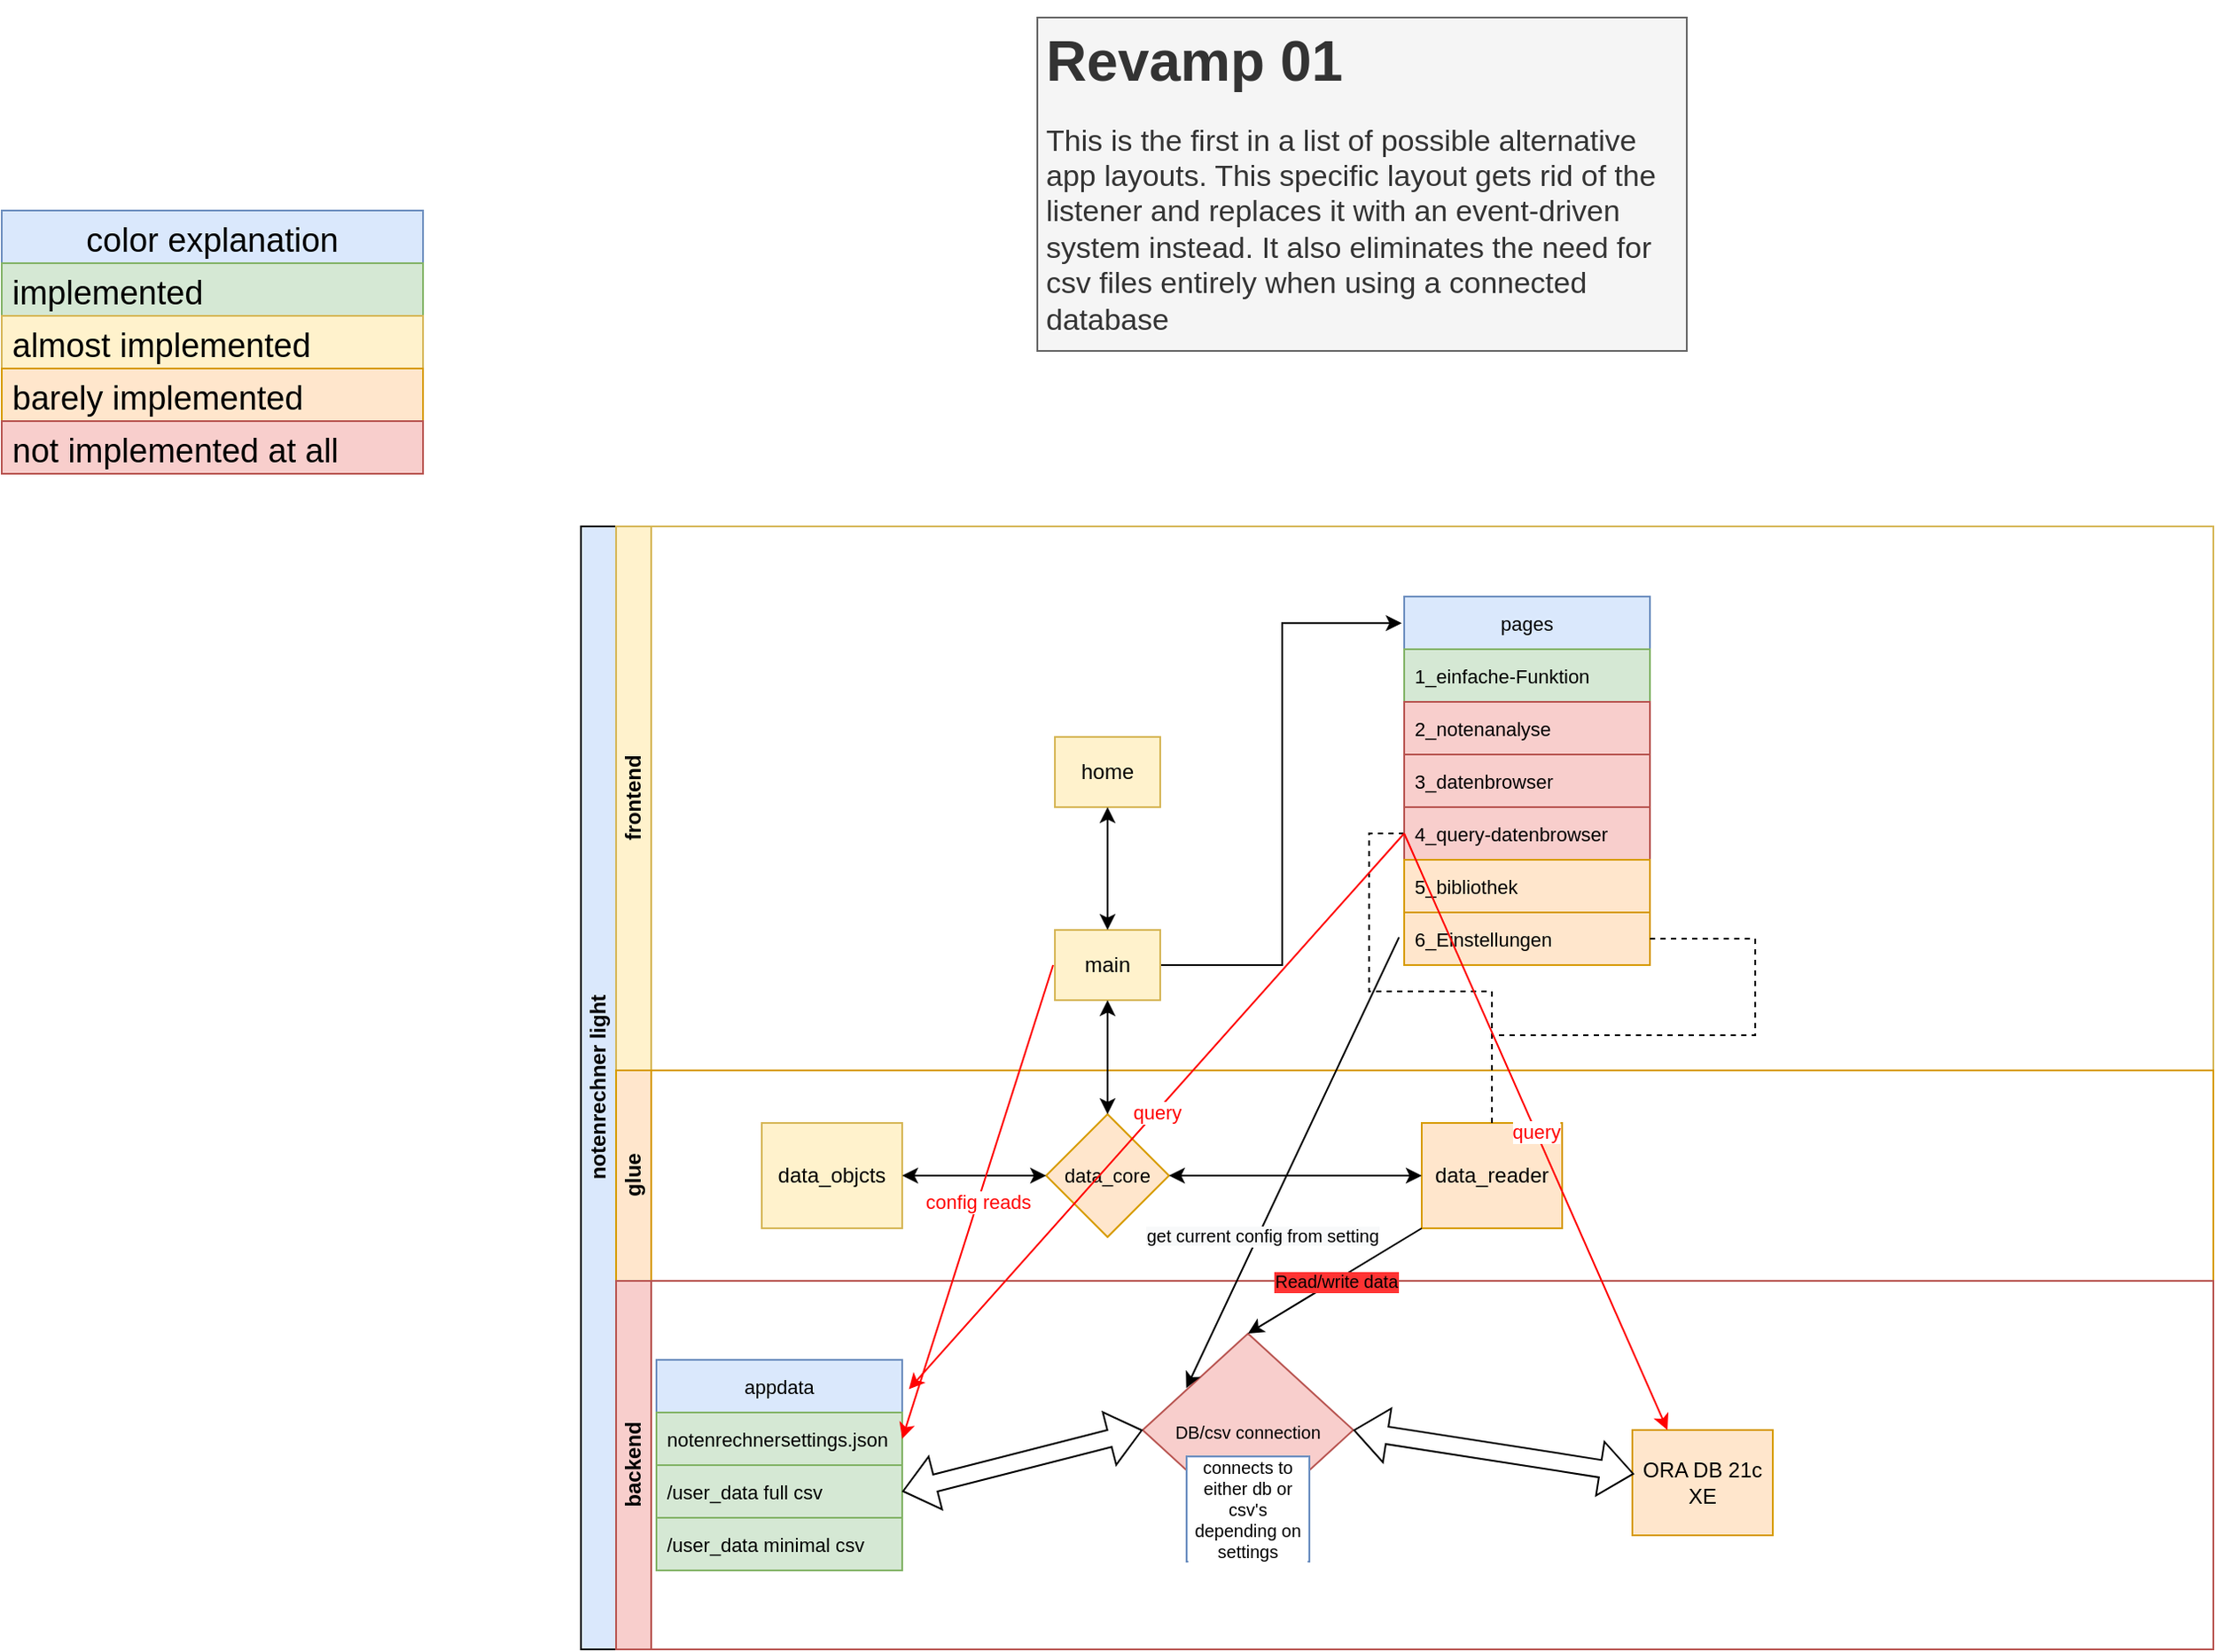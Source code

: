 <mxfile version="20.8.10" type="github">
  <diagram id="prtHgNgQTEPvFCAcTncT" name="Page-1">
    <mxGraphModel dx="1195" dy="663" grid="1" gridSize="10" guides="1" tooltips="1" connect="1" arrows="1" fold="1" page="1" pageScale="1" pageWidth="827" pageHeight="1169" math="0" shadow="0">
      <root>
        <mxCell id="0" />
        <mxCell id="1" parent="0" />
        <mxCell id="dNxyNK7c78bLwvsdeMH5-19" value="notenrechner light" style="swimlane;html=1;childLayout=stackLayout;resizeParent=1;resizeParentMax=0;horizontal=0;startSize=20;horizontalStack=0;fillColor=#dae8fc;strokeColor=#000000;" parent="1" vertex="1">
          <mxGeometry x="530" y="340" width="930" height="640" as="geometry" />
        </mxCell>
        <mxCell id="dNxyNK7c78bLwvsdeMH5-27" value="" style="edgeStyle=orthogonalEdgeStyle;rounded=0;orthogonalLoop=1;jettySize=auto;html=1;dashed=1;endArrow=none;endFill=0;exitX=0;exitY=0.5;exitDx=0;exitDy=0;" parent="dNxyNK7c78bLwvsdeMH5-19" source="b_qoU-KaGP17PUoCxNol-17" target="dNxyNK7c78bLwvsdeMH5-26" edge="1">
          <mxGeometry relative="1" as="geometry">
            <mxPoint x="180" y="90" as="sourcePoint" />
          </mxGeometry>
        </mxCell>
        <mxCell id="dNxyNK7c78bLwvsdeMH5-20" value="frontend" style="swimlane;html=1;startSize=20;horizontal=0;fillColor=#fff2cc;strokeColor=#d6b656;" parent="dNxyNK7c78bLwvsdeMH5-19" vertex="1">
          <mxGeometry x="20" width="910" height="310" as="geometry" />
        </mxCell>
        <mxCell id="b_qoU-KaGP17PUoCxNol-20" style="edgeStyle=orthogonalEdgeStyle;rounded=0;orthogonalLoop=1;jettySize=auto;html=1;exitX=1;exitY=0.5;exitDx=0;exitDy=0;entryX=-0.01;entryY=0.072;entryDx=0;entryDy=0;entryPerimeter=0;fontSize=11;" parent="dNxyNK7c78bLwvsdeMH5-20" source="dNxyNK7c78bLwvsdeMH5-30" target="b_qoU-KaGP17PUoCxNol-13" edge="1">
          <mxGeometry relative="1" as="geometry" />
        </mxCell>
        <mxCell id="dNxyNK7c78bLwvsdeMH5-30" value="main" style="rounded=0;whiteSpace=wrap;html=1;fontFamily=Helvetica;fontSize=12;align=center;fillColor=#fff2cc;strokeColor=#d6b656;" parent="dNxyNK7c78bLwvsdeMH5-20" vertex="1">
          <mxGeometry x="250" y="230" width="60" height="40" as="geometry" />
        </mxCell>
        <mxCell id="b_qoU-KaGP17PUoCxNol-9" value="home" style="rounded=0;whiteSpace=wrap;html=1;fontFamily=Helvetica;fontSize=12;align=center;fillColor=#fff2cc;strokeColor=#d6b656;" parent="dNxyNK7c78bLwvsdeMH5-20" vertex="1">
          <mxGeometry x="250" y="120" width="60" height="40" as="geometry" />
        </mxCell>
        <mxCell id="b_qoU-KaGP17PUoCxNol-11" value="" style="endArrow=classic;startArrow=classic;html=1;rounded=0;fontSize=11;entryX=0.5;entryY=1;entryDx=0;entryDy=0;exitX=0.5;exitY=0;exitDx=0;exitDy=0;" parent="dNxyNK7c78bLwvsdeMH5-20" source="dNxyNK7c78bLwvsdeMH5-30" target="b_qoU-KaGP17PUoCxNol-9" edge="1">
          <mxGeometry width="50" height="50" relative="1" as="geometry">
            <mxPoint x="259" y="100" as="sourcePoint" />
            <mxPoint x="309" y="50" as="targetPoint" />
          </mxGeometry>
        </mxCell>
        <mxCell id="b_qoU-KaGP17PUoCxNol-13" value="pages" style="swimlane;fontStyle=0;childLayout=stackLayout;horizontal=1;startSize=30;horizontalStack=0;resizeParent=1;resizeParentMax=0;resizeLast=0;collapsible=1;marginBottom=0;fontSize=11;fillColor=#dae8fc;strokeColor=#6c8ebf;" parent="dNxyNK7c78bLwvsdeMH5-20" vertex="1">
          <mxGeometry x="449" y="40" width="140" height="210" as="geometry" />
        </mxCell>
        <mxCell id="b_qoU-KaGP17PUoCxNol-14" value="1_einfache-Funktion" style="text;strokeColor=#82b366;fillColor=#d5e8d4;align=left;verticalAlign=middle;spacingLeft=4;spacingRight=4;overflow=hidden;points=[[0,0.5],[1,0.5]];portConstraint=eastwest;rotatable=0;fontSize=11;" parent="b_qoU-KaGP17PUoCxNol-13" vertex="1">
          <mxGeometry y="30" width="140" height="30" as="geometry" />
        </mxCell>
        <mxCell id="b_qoU-KaGP17PUoCxNol-15" value="2_notenanalyse" style="text;strokeColor=#b85450;fillColor=#f8cecc;align=left;verticalAlign=middle;spacingLeft=4;spacingRight=4;overflow=hidden;points=[[0,0.5],[1,0.5]];portConstraint=eastwest;rotatable=0;fontSize=11;" parent="b_qoU-KaGP17PUoCxNol-13" vertex="1">
          <mxGeometry y="60" width="140" height="30" as="geometry" />
        </mxCell>
        <mxCell id="b_qoU-KaGP17PUoCxNol-16" value="3_datenbrowser" style="text;strokeColor=#b85450;fillColor=#f8cecc;align=left;verticalAlign=middle;spacingLeft=4;spacingRight=4;overflow=hidden;points=[[0,0.5],[1,0.5]];portConstraint=eastwest;rotatable=0;fontSize=11;" parent="b_qoU-KaGP17PUoCxNol-13" vertex="1">
          <mxGeometry y="90" width="140" height="30" as="geometry" />
        </mxCell>
        <mxCell id="b_qoU-KaGP17PUoCxNol-17" value="4_query-datenbrowser" style="text;strokeColor=#b85450;fillColor=#f8cecc;align=left;verticalAlign=middle;spacingLeft=4;spacingRight=4;overflow=hidden;points=[[0,0.5],[1,0.5]];portConstraint=eastwest;rotatable=0;fontSize=11;" parent="b_qoU-KaGP17PUoCxNol-13" vertex="1">
          <mxGeometry y="120" width="140" height="30" as="geometry" />
        </mxCell>
        <mxCell id="b_qoU-KaGP17PUoCxNol-18" value="5_bibliothek" style="text;strokeColor=#d79b00;fillColor=#ffe6cc;align=left;verticalAlign=middle;spacingLeft=4;spacingRight=4;overflow=hidden;points=[[0,0.5],[1,0.5]];portConstraint=eastwest;rotatable=0;fontSize=11;" parent="b_qoU-KaGP17PUoCxNol-13" vertex="1">
          <mxGeometry y="150" width="140" height="30" as="geometry" />
        </mxCell>
        <mxCell id="b_qoU-KaGP17PUoCxNol-19" value="6_Einstellungen" style="text;strokeColor=#d79b00;fillColor=#ffe6cc;align=left;verticalAlign=middle;spacingLeft=4;spacingRight=4;overflow=hidden;points=[[0,0.5],[1,0.5]];portConstraint=eastwest;rotatable=0;fontSize=11;" parent="b_qoU-KaGP17PUoCxNol-13" vertex="1">
          <mxGeometry y="180" width="140" height="30" as="geometry" />
        </mxCell>
        <mxCell id="dNxyNK7c78bLwvsdeMH5-21" value="glue" style="swimlane;html=1;startSize=20;horizontal=0;fillColor=#ffe6cc;strokeColor=#d79b00;" parent="dNxyNK7c78bLwvsdeMH5-19" vertex="1">
          <mxGeometry x="20" y="310" width="910" height="120" as="geometry" />
        </mxCell>
        <mxCell id="dNxyNK7c78bLwvsdeMH5-26" value="data_reader" style="rounded=0;whiteSpace=wrap;html=1;fontFamily=Helvetica;fontSize=12;align=center;fillColor=#ffe6cc;strokeColor=#d79b00;" parent="dNxyNK7c78bLwvsdeMH5-21" vertex="1">
          <mxGeometry x="459" y="30" width="80" height="60" as="geometry" />
        </mxCell>
        <mxCell id="dNxyNK7c78bLwvsdeMH5-28" value="&lt;font style=&quot;font-size: 11px;&quot;&gt;data_core&lt;/font&gt;" style="rhombus;whiteSpace=wrap;html=1;fontFamily=Helvetica;fontSize=12;align=center;fillColor=#ffe6cc;strokeColor=#d79b00;" parent="dNxyNK7c78bLwvsdeMH5-21" vertex="1">
          <mxGeometry x="245" y="25" width="70" height="70" as="geometry" />
        </mxCell>
        <mxCell id="b_qoU-KaGP17PUoCxNol-2" value="data_objcts" style="rounded=0;whiteSpace=wrap;html=1;fontFamily=Helvetica;fontSize=12;align=center;fillColor=#fff2cc;strokeColor=#d6b656;" parent="dNxyNK7c78bLwvsdeMH5-21" vertex="1">
          <mxGeometry x="83" y="30" width="80" height="60" as="geometry" />
        </mxCell>
        <mxCell id="b_qoU-KaGP17PUoCxNol-7" value="" style="endArrow=classic;startArrow=classic;html=1;rounded=0;fontSize=7;entryX=1;entryY=0.5;entryDx=0;entryDy=0;exitX=0;exitY=0.5;exitDx=0;exitDy=0;" parent="dNxyNK7c78bLwvsdeMH5-21" source="dNxyNK7c78bLwvsdeMH5-28" target="b_qoU-KaGP17PUoCxNol-2" edge="1">
          <mxGeometry width="50" height="50" relative="1" as="geometry">
            <mxPoint x="239" y="40" as="sourcePoint" />
            <mxPoint x="290" y="-20" as="targetPoint" />
          </mxGeometry>
        </mxCell>
        <mxCell id="b_qoU-KaGP17PUoCxNol-8" value="" style="endArrow=classic;startArrow=classic;html=1;rounded=0;fontSize=7;entryX=1;entryY=0.5;entryDx=0;entryDy=0;" parent="dNxyNK7c78bLwvsdeMH5-21" target="dNxyNK7c78bLwvsdeMH5-28" edge="1">
          <mxGeometry width="50" height="50" relative="1" as="geometry">
            <mxPoint x="459" y="60" as="sourcePoint" />
            <mxPoint x="269" y="80" as="targetPoint" />
          </mxGeometry>
        </mxCell>
        <mxCell id="dNxyNK7c78bLwvsdeMH5-22" value="backend" style="swimlane;html=1;startSize=20;horizontal=0;fillColor=#f8cecc;strokeColor=#b85450;" parent="dNxyNK7c78bLwvsdeMH5-19" vertex="1">
          <mxGeometry x="20" y="430" width="910" height="210" as="geometry" />
        </mxCell>
        <mxCell id="b_qoU-KaGP17PUoCxNol-22" value="appdata" style="swimlane;fontStyle=0;childLayout=stackLayout;horizontal=1;startSize=30;horizontalStack=0;resizeParent=1;resizeParentMax=0;resizeLast=0;collapsible=1;marginBottom=0;fontSize=11;fillColor=#dae8fc;strokeColor=#6c8ebf;" parent="dNxyNK7c78bLwvsdeMH5-22" vertex="1">
          <mxGeometry x="23" y="45" width="140" height="120" as="geometry" />
        </mxCell>
        <mxCell id="b_qoU-KaGP17PUoCxNol-23" value="notenrechnersettings.json" style="text;strokeColor=#82b366;fillColor=#d5e8d4;align=left;verticalAlign=middle;spacingLeft=4;spacingRight=4;overflow=hidden;points=[[0,0.5],[1,0.5]];portConstraint=eastwest;rotatable=0;fontSize=11;" parent="b_qoU-KaGP17PUoCxNol-22" vertex="1">
          <mxGeometry y="30" width="140" height="30" as="geometry" />
        </mxCell>
        <mxCell id="b_qoU-KaGP17PUoCxNol-24" value="/user_data full csv" style="text;strokeColor=#82b366;fillColor=#d5e8d4;align=left;verticalAlign=middle;spacingLeft=4;spacingRight=4;overflow=hidden;points=[[0,0.5],[1,0.5]];portConstraint=eastwest;rotatable=0;fontSize=11;" parent="b_qoU-KaGP17PUoCxNol-22" vertex="1">
          <mxGeometry y="60" width="140" height="30" as="geometry" />
        </mxCell>
        <mxCell id="b_qoU-KaGP17PUoCxNol-25" value="/user_data minimal csv" style="text;strokeColor=#82b366;fillColor=#d5e8d4;align=left;verticalAlign=middle;spacingLeft=4;spacingRight=4;overflow=hidden;points=[[0,0.5],[1,0.5]];portConstraint=eastwest;rotatable=0;fontSize=11;" parent="b_qoU-KaGP17PUoCxNol-22" vertex="1">
          <mxGeometry y="90" width="140" height="30" as="geometry" />
        </mxCell>
        <mxCell id="b_qoU-KaGP17PUoCxNol-33" value="ORA DB 21c XE" style="rounded=0;whiteSpace=wrap;html=1;fontFamily=Helvetica;fontSize=12;align=center;fillColor=#ffe6cc;strokeColor=#d79b00;" parent="dNxyNK7c78bLwvsdeMH5-22" vertex="1">
          <mxGeometry x="579" y="85" width="80" height="60" as="geometry" />
        </mxCell>
        <mxCell id="9ZP6vP0X-BrLRpkdMHOc-2" value="&lt;font style=&quot;font-size: 10px;&quot;&gt;DB/csv connection&lt;/font&gt;" style="rhombus;whiteSpace=wrap;html=1;fontSize=17;fillColor=#f8cecc;strokeColor=#b85450;" parent="dNxyNK7c78bLwvsdeMH5-22" vertex="1">
          <mxGeometry x="300" y="30" width="120" height="110" as="geometry" />
        </mxCell>
        <mxCell id="9ZP6vP0X-BrLRpkdMHOc-6" value="" style="shape=flexArrow;endArrow=classic;startArrow=classic;html=1;rounded=0;fontSize=10;entryX=0.012;entryY=0.417;entryDx=0;entryDy=0;entryPerimeter=0;exitX=1;exitY=0.5;exitDx=0;exitDy=0;" parent="dNxyNK7c78bLwvsdeMH5-22" source="9ZP6vP0X-BrLRpkdMHOc-2" target="b_qoU-KaGP17PUoCxNol-33" edge="1">
          <mxGeometry width="100" height="100" relative="1" as="geometry">
            <mxPoint x="260" y="80" as="sourcePoint" />
            <mxPoint x="360" y="-20" as="targetPoint" />
          </mxGeometry>
        </mxCell>
        <mxCell id="9ZP6vP0X-BrLRpkdMHOc-7" value="" style="shape=flexArrow;endArrow=classic;startArrow=classic;html=1;rounded=0;fontSize=10;entryX=0;entryY=0.5;entryDx=0;entryDy=0;exitX=1;exitY=0.5;exitDx=0;exitDy=0;" parent="dNxyNK7c78bLwvsdeMH5-22" source="b_qoU-KaGP17PUoCxNol-24" target="9ZP6vP0X-BrLRpkdMHOc-2" edge="1">
          <mxGeometry width="100" height="100" relative="1" as="geometry">
            <mxPoint x="190" y="110" as="sourcePoint" />
            <mxPoint x="349.96" y="135.02" as="targetPoint" />
          </mxGeometry>
        </mxCell>
        <mxCell id="9ZP6vP0X-BrLRpkdMHOc-10" value="connects to either db or csv&#39;s depending on settings" style="text;html=1;align=center;verticalAlign=middle;whiteSpace=wrap;rounded=0;labelBackgroundColor=#FFFFFF;fontSize=10;fillColor=#dae8fc;strokeColor=#6c8ebf;" parent="dNxyNK7c78bLwvsdeMH5-22" vertex="1">
          <mxGeometry x="325" y="100" width="70" height="60" as="geometry" />
        </mxCell>
        <mxCell id="b_qoU-KaGP17PUoCxNol-6" value="" style="endArrow=classic;startArrow=classic;html=1;rounded=0;fontSize=7;entryX=0.5;entryY=1;entryDx=0;entryDy=0;exitX=0.5;exitY=0;exitDx=0;exitDy=0;" parent="dNxyNK7c78bLwvsdeMH5-19" source="dNxyNK7c78bLwvsdeMH5-28" target="dNxyNK7c78bLwvsdeMH5-30" edge="1">
          <mxGeometry width="50" height="50" relative="1" as="geometry">
            <mxPoint x="279" y="180" as="sourcePoint" />
            <mxPoint x="329" y="130" as="targetPoint" />
          </mxGeometry>
        </mxCell>
        <mxCell id="b_qoU-KaGP17PUoCxNol-21" value="" style="endArrow=none;dashed=1;html=1;rounded=0;fontSize=11;exitX=0.5;exitY=0;exitDx=0;exitDy=0;entryX=1;entryY=0.5;entryDx=0;entryDy=0;" parent="dNxyNK7c78bLwvsdeMH5-19" source="dNxyNK7c78bLwvsdeMH5-26" target="b_qoU-KaGP17PUoCxNol-19" edge="1">
          <mxGeometry width="50" height="50" relative="1" as="geometry">
            <mxPoint x="329" y="410" as="sourcePoint" />
            <mxPoint x="379" y="360" as="targetPoint" />
            <Array as="points">
              <mxPoint x="519" y="290" />
              <mxPoint x="669" y="290" />
              <mxPoint x="669" y="235" />
            </Array>
          </mxGeometry>
        </mxCell>
        <mxCell id="b_qoU-KaGP17PUoCxNol-26" value="" style="endArrow=classic;html=1;rounded=0;fontSize=11;entryX=1;entryY=0.5;entryDx=0;entryDy=0;strokeColor=#FF0000;" parent="dNxyNK7c78bLwvsdeMH5-19" target="b_qoU-KaGP17PUoCxNol-23" edge="1">
          <mxGeometry relative="1" as="geometry">
            <mxPoint x="269" y="250" as="sourcePoint" />
            <mxPoint x="539" y="440" as="targetPoint" />
          </mxGeometry>
        </mxCell>
        <mxCell id="b_qoU-KaGP17PUoCxNol-27" value="&lt;font color=&quot;#ff0000&quot;&gt;config reads&lt;/font&gt;" style="edgeLabel;resizable=0;html=1;align=center;verticalAlign=middle;fontSize=11;" parent="b_qoU-KaGP17PUoCxNol-26" connectable="0" vertex="1">
          <mxGeometry relative="1" as="geometry" />
        </mxCell>
        <mxCell id="b_qoU-KaGP17PUoCxNol-35" value="" style="endArrow=classic;html=1;rounded=0;fontSize=11;entryX=1.027;entryY=0.14;entryDx=0;entryDy=0;strokeColor=#FF0000;exitX=0;exitY=0.5;exitDx=0;exitDy=0;entryPerimeter=0;" parent="dNxyNK7c78bLwvsdeMH5-19" source="b_qoU-KaGP17PUoCxNol-17" target="b_qoU-KaGP17PUoCxNol-22" edge="1">
          <mxGeometry relative="1" as="geometry">
            <mxPoint x="279" y="260" as="sourcePoint" />
            <mxPoint x="193" y="530" as="targetPoint" />
          </mxGeometry>
        </mxCell>
        <mxCell id="b_qoU-KaGP17PUoCxNol-36" value="&lt;font color=&quot;#ff0000&quot;&gt;query&lt;/font&gt;" style="edgeLabel;resizable=0;html=1;align=center;verticalAlign=middle;fontSize=11;" parent="b_qoU-KaGP17PUoCxNol-35" connectable="0" vertex="1">
          <mxGeometry relative="1" as="geometry" />
        </mxCell>
        <mxCell id="b_qoU-KaGP17PUoCxNol-37" value="" style="endArrow=classic;html=1;rounded=0;fontSize=11;entryX=0.25;entryY=0;entryDx=0;entryDy=0;strokeColor=#FF0000;exitX=0;exitY=0.5;exitDx=0;exitDy=0;" parent="dNxyNK7c78bLwvsdeMH5-19" source="b_qoU-KaGP17PUoCxNol-17" target="b_qoU-KaGP17PUoCxNol-33" edge="1">
          <mxGeometry relative="1" as="geometry">
            <mxPoint x="289" y="270" as="sourcePoint" />
            <mxPoint x="203" y="540" as="targetPoint" />
          </mxGeometry>
        </mxCell>
        <mxCell id="b_qoU-KaGP17PUoCxNol-38" value="&lt;font color=&quot;#ff0000&quot;&gt;query&lt;/font&gt;" style="edgeLabel;resizable=0;html=1;align=center;verticalAlign=middle;fontSize=11;" parent="b_qoU-KaGP17PUoCxNol-37" connectable="0" vertex="1">
          <mxGeometry relative="1" as="geometry" />
        </mxCell>
        <mxCell id="9ZP6vP0X-BrLRpkdMHOc-17" value="" style="endArrow=classic;html=1;rounded=0;fontSize=10;fontColor=#000000;exitX=-0.021;exitY=0.472;exitDx=0;exitDy=0;exitPerimeter=0;entryX=0.207;entryY=0.283;entryDx=0;entryDy=0;entryPerimeter=0;" parent="dNxyNK7c78bLwvsdeMH5-19" source="b_qoU-KaGP17PUoCxNol-19" target="9ZP6vP0X-BrLRpkdMHOc-2" edge="1">
          <mxGeometry relative="1" as="geometry">
            <mxPoint x="330" y="420" as="sourcePoint" />
            <mxPoint x="430" y="420" as="targetPoint" />
          </mxGeometry>
        </mxCell>
        <mxCell id="9ZP6vP0X-BrLRpkdMHOc-19" value="&lt;span style=&quot;background-color: rgb(248, 249, 250);&quot;&gt;get current config from setting&lt;/span&gt;" style="edgeLabel;html=1;align=center;verticalAlign=middle;resizable=0;points=[];fontSize=10;fontColor=#000000;" parent="9ZP6vP0X-BrLRpkdMHOc-17" vertex="1" connectable="0">
          <mxGeometry x="0.312" y="1" relative="1" as="geometry">
            <mxPoint as="offset" />
          </mxGeometry>
        </mxCell>
        <mxCell id="b_qoU-KaGP17PUoCxNol-39" value="color explanation" style="swimlane;fontStyle=0;childLayout=stackLayout;horizontal=1;startSize=30;horizontalStack=0;resizeParent=1;resizeParentMax=0;resizeLast=0;collapsible=1;marginBottom=0;labelBackgroundColor=none;strokeColor=#6c8ebf;fontSize=19;fillColor=#dae8fc;" parent="1" vertex="1">
          <mxGeometry x="200" y="160" width="240" height="150" as="geometry" />
        </mxCell>
        <mxCell id="b_qoU-KaGP17PUoCxNol-40" value="implemented" style="text;strokeColor=#82b366;fillColor=#d5e8d4;align=left;verticalAlign=middle;spacingLeft=4;spacingRight=4;overflow=hidden;points=[[0,0.5],[1,0.5]];portConstraint=eastwest;rotatable=0;labelBackgroundColor=none;fontSize=19;" parent="b_qoU-KaGP17PUoCxNol-39" vertex="1">
          <mxGeometry y="30" width="240" height="30" as="geometry" />
        </mxCell>
        <mxCell id="b_qoU-KaGP17PUoCxNol-41" value="almost implemented" style="text;strokeColor=#d6b656;fillColor=#fff2cc;align=left;verticalAlign=middle;spacingLeft=4;spacingRight=4;overflow=hidden;points=[[0,0.5],[1,0.5]];portConstraint=eastwest;rotatable=0;labelBackgroundColor=none;fontSize=19;" parent="b_qoU-KaGP17PUoCxNol-39" vertex="1">
          <mxGeometry y="60" width="240" height="30" as="geometry" />
        </mxCell>
        <mxCell id="b_qoU-KaGP17PUoCxNol-42" value="barely implemented" style="text;strokeColor=#d79b00;fillColor=#ffe6cc;align=left;verticalAlign=middle;spacingLeft=4;spacingRight=4;overflow=hidden;points=[[0,0.5],[1,0.5]];portConstraint=eastwest;rotatable=0;labelBackgroundColor=none;fontSize=19;" parent="b_qoU-KaGP17PUoCxNol-39" vertex="1">
          <mxGeometry y="90" width="240" height="30" as="geometry" />
        </mxCell>
        <mxCell id="b_qoU-KaGP17PUoCxNol-43" value="not implemented at all" style="text;strokeColor=#b85450;fillColor=#f8cecc;align=left;verticalAlign=middle;spacingLeft=4;spacingRight=4;overflow=hidden;points=[[0,0.5],[1,0.5]];portConstraint=eastwest;rotatable=0;labelBackgroundColor=none;fontSize=19;" parent="b_qoU-KaGP17PUoCxNol-39" vertex="1">
          <mxGeometry y="120" width="240" height="30" as="geometry" />
        </mxCell>
        <mxCell id="9ZP6vP0X-BrLRpkdMHOc-1" value="&lt;h1&gt;&lt;font style=&quot;font-size: 32px;&quot;&gt;Revamp 01&lt;/font&gt;&lt;/h1&gt;&lt;div&gt;&lt;font style=&quot;font-size: 17px;&quot;&gt;This is the first in a list of possible alternative app layouts. This specific layout gets rid of the listener and replaces it with an event-driven system instead. It also eliminates the need for csv files entirely when using a connected database&amp;nbsp;&lt;/font&gt;&lt;/div&gt;" style="text;html=1;strokeColor=#666666;fillColor=#f5f5f5;spacing=5;spacingTop=-20;whiteSpace=wrap;overflow=hidden;rounded=0;fontColor=#333333;" parent="1" vertex="1">
          <mxGeometry x="790" y="50" width="370" height="190" as="geometry" />
        </mxCell>
        <mxCell id="9ZP6vP0X-BrLRpkdMHOc-4" value="" style="endArrow=classic;html=1;rounded=0;fontSize=10;exitX=0;exitY=1;exitDx=0;exitDy=0;" parent="1" source="dNxyNK7c78bLwvsdeMH5-26" edge="1">
          <mxGeometry relative="1" as="geometry">
            <mxPoint x="800" y="800" as="sourcePoint" />
            <mxPoint x="910" y="800" as="targetPoint" />
          </mxGeometry>
        </mxCell>
        <mxCell id="9ZP6vP0X-BrLRpkdMHOc-5" value="Read/write data" style="edgeLabel;resizable=0;html=1;align=center;verticalAlign=middle;fontSize=10;labelBackgroundColor=#FF3333;" parent="9ZP6vP0X-BrLRpkdMHOc-4" connectable="0" vertex="1">
          <mxGeometry relative="1" as="geometry" />
        </mxCell>
      </root>
    </mxGraphModel>
  </diagram>
</mxfile>
